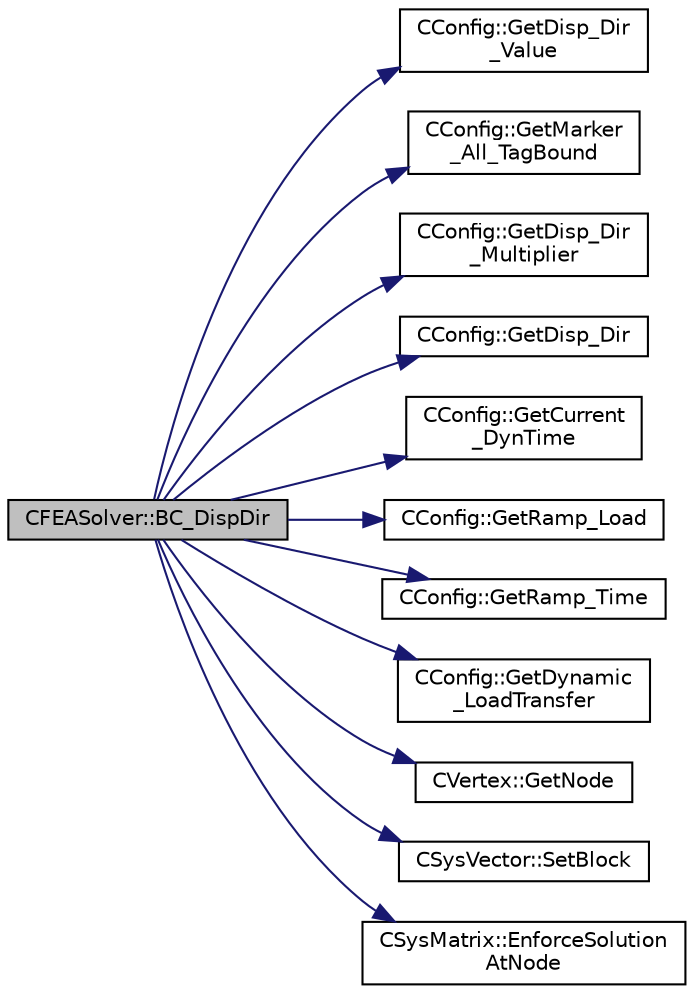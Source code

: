 digraph "CFEASolver::BC_DispDir"
{
  edge [fontname="Helvetica",fontsize="10",labelfontname="Helvetica",labelfontsize="10"];
  node [fontname="Helvetica",fontsize="10",shape=record];
  rankdir="LR";
  Node176 [label="CFEASolver::BC_DispDir",height=0.2,width=0.4,color="black", fillcolor="grey75", style="filled", fontcolor="black"];
  Node176 -> Node177 [color="midnightblue",fontsize="10",style="solid",fontname="Helvetica"];
  Node177 [label="CConfig::GetDisp_Dir\l_Value",height=0.2,width=0.4,color="black", fillcolor="white", style="filled",URL="$class_c_config.html#a339549cd4c83383f7b507b516533332c",tooltip="Get the force value at a load boundary defined in cartesian coordinates. "];
  Node176 -> Node178 [color="midnightblue",fontsize="10",style="solid",fontname="Helvetica"];
  Node178 [label="CConfig::GetMarker\l_All_TagBound",height=0.2,width=0.4,color="black", fillcolor="white", style="filled",URL="$class_c_config.html#a967e969a3beb24bb6e57d7036af003be",tooltip="Get the index of the surface defined in the geometry file. "];
  Node176 -> Node179 [color="midnightblue",fontsize="10",style="solid",fontname="Helvetica"];
  Node179 [label="CConfig::GetDisp_Dir\l_Multiplier",height=0.2,width=0.4,color="black", fillcolor="white", style="filled",URL="$class_c_config.html#ae8aa35dc1ded0fe4de35463500a222e3",tooltip="Get the force multiplier at a load boundary in cartesian coordinates. "];
  Node176 -> Node180 [color="midnightblue",fontsize="10",style="solid",fontname="Helvetica"];
  Node180 [label="CConfig::GetDisp_Dir",height=0.2,width=0.4,color="black", fillcolor="white", style="filled",URL="$class_c_config.html#ab2ac2a5b1f806d4264fd3588cecd23a2",tooltip="Get the force direction at a loaded boundary in cartesian coordinates. "];
  Node176 -> Node181 [color="midnightblue",fontsize="10",style="solid",fontname="Helvetica"];
  Node181 [label="CConfig::GetCurrent\l_DynTime",height=0.2,width=0.4,color="black", fillcolor="white", style="filled",URL="$class_c_config.html#a5584bf1acbe7bfce6e649e81a7c62470",tooltip="If we are prforming an unsteady simulation, there is only one value of the time step for the complete..."];
  Node176 -> Node182 [color="midnightblue",fontsize="10",style="solid",fontname="Helvetica"];
  Node182 [label="CConfig::GetRamp_Load",height=0.2,width=0.4,color="black", fillcolor="white", style="filled",URL="$class_c_config.html#a93b27c413c597aa5e8fff9a95e275351",tooltip="Check if the user wants to apply the load as a ramp. "];
  Node176 -> Node183 [color="midnightblue",fontsize="10",style="solid",fontname="Helvetica"];
  Node183 [label="CConfig::GetRamp_Time",height=0.2,width=0.4,color="black", fillcolor="white", style="filled",URL="$class_c_config.html#a25cbf98ac2a6de4cb53e1e4b5a37f34e",tooltip="Get the maximum time of the ramp. "];
  Node176 -> Node184 [color="midnightblue",fontsize="10",style="solid",fontname="Helvetica"];
  Node184 [label="CConfig::GetDynamic\l_LoadTransfer",height=0.2,width=0.4,color="black", fillcolor="white", style="filled",URL="$class_c_config.html#aed4b8bf08d79b66e50ac0918c1c58ea7",tooltip="Get the kind of load transfer method we want to use for dynamic problems. "];
  Node176 -> Node185 [color="midnightblue",fontsize="10",style="solid",fontname="Helvetica"];
  Node185 [label="CVertex::GetNode",height=0.2,width=0.4,color="black", fillcolor="white", style="filled",URL="$class_c_vertex.html#a95c513bf927464157ed96b6c79779a1f",tooltip="Get the node of the vertex. "];
  Node176 -> Node186 [color="midnightblue",fontsize="10",style="solid",fontname="Helvetica"];
  Node186 [label="CSysVector::SetBlock",height=0.2,width=0.4,color="black", fillcolor="white", style="filled",URL="$class_c_sys_vector.html#aabb2532adebacdb80feb7ee23c62b076",tooltip="Set val_residual to the residual. "];
  Node176 -> Node187 [color="midnightblue",fontsize="10",style="solid",fontname="Helvetica"];
  Node187 [label="CSysMatrix::EnforceSolution\lAtNode",height=0.2,width=0.4,color="black", fillcolor="white", style="filled",URL="$class_c_sys_matrix.html#a8254d6d6a57f73768df21f031a63ffce",tooltip="Modifies this matrix (A) and a rhs vector (b) such that (A^-1 * b)_i = x_i. "];
}
